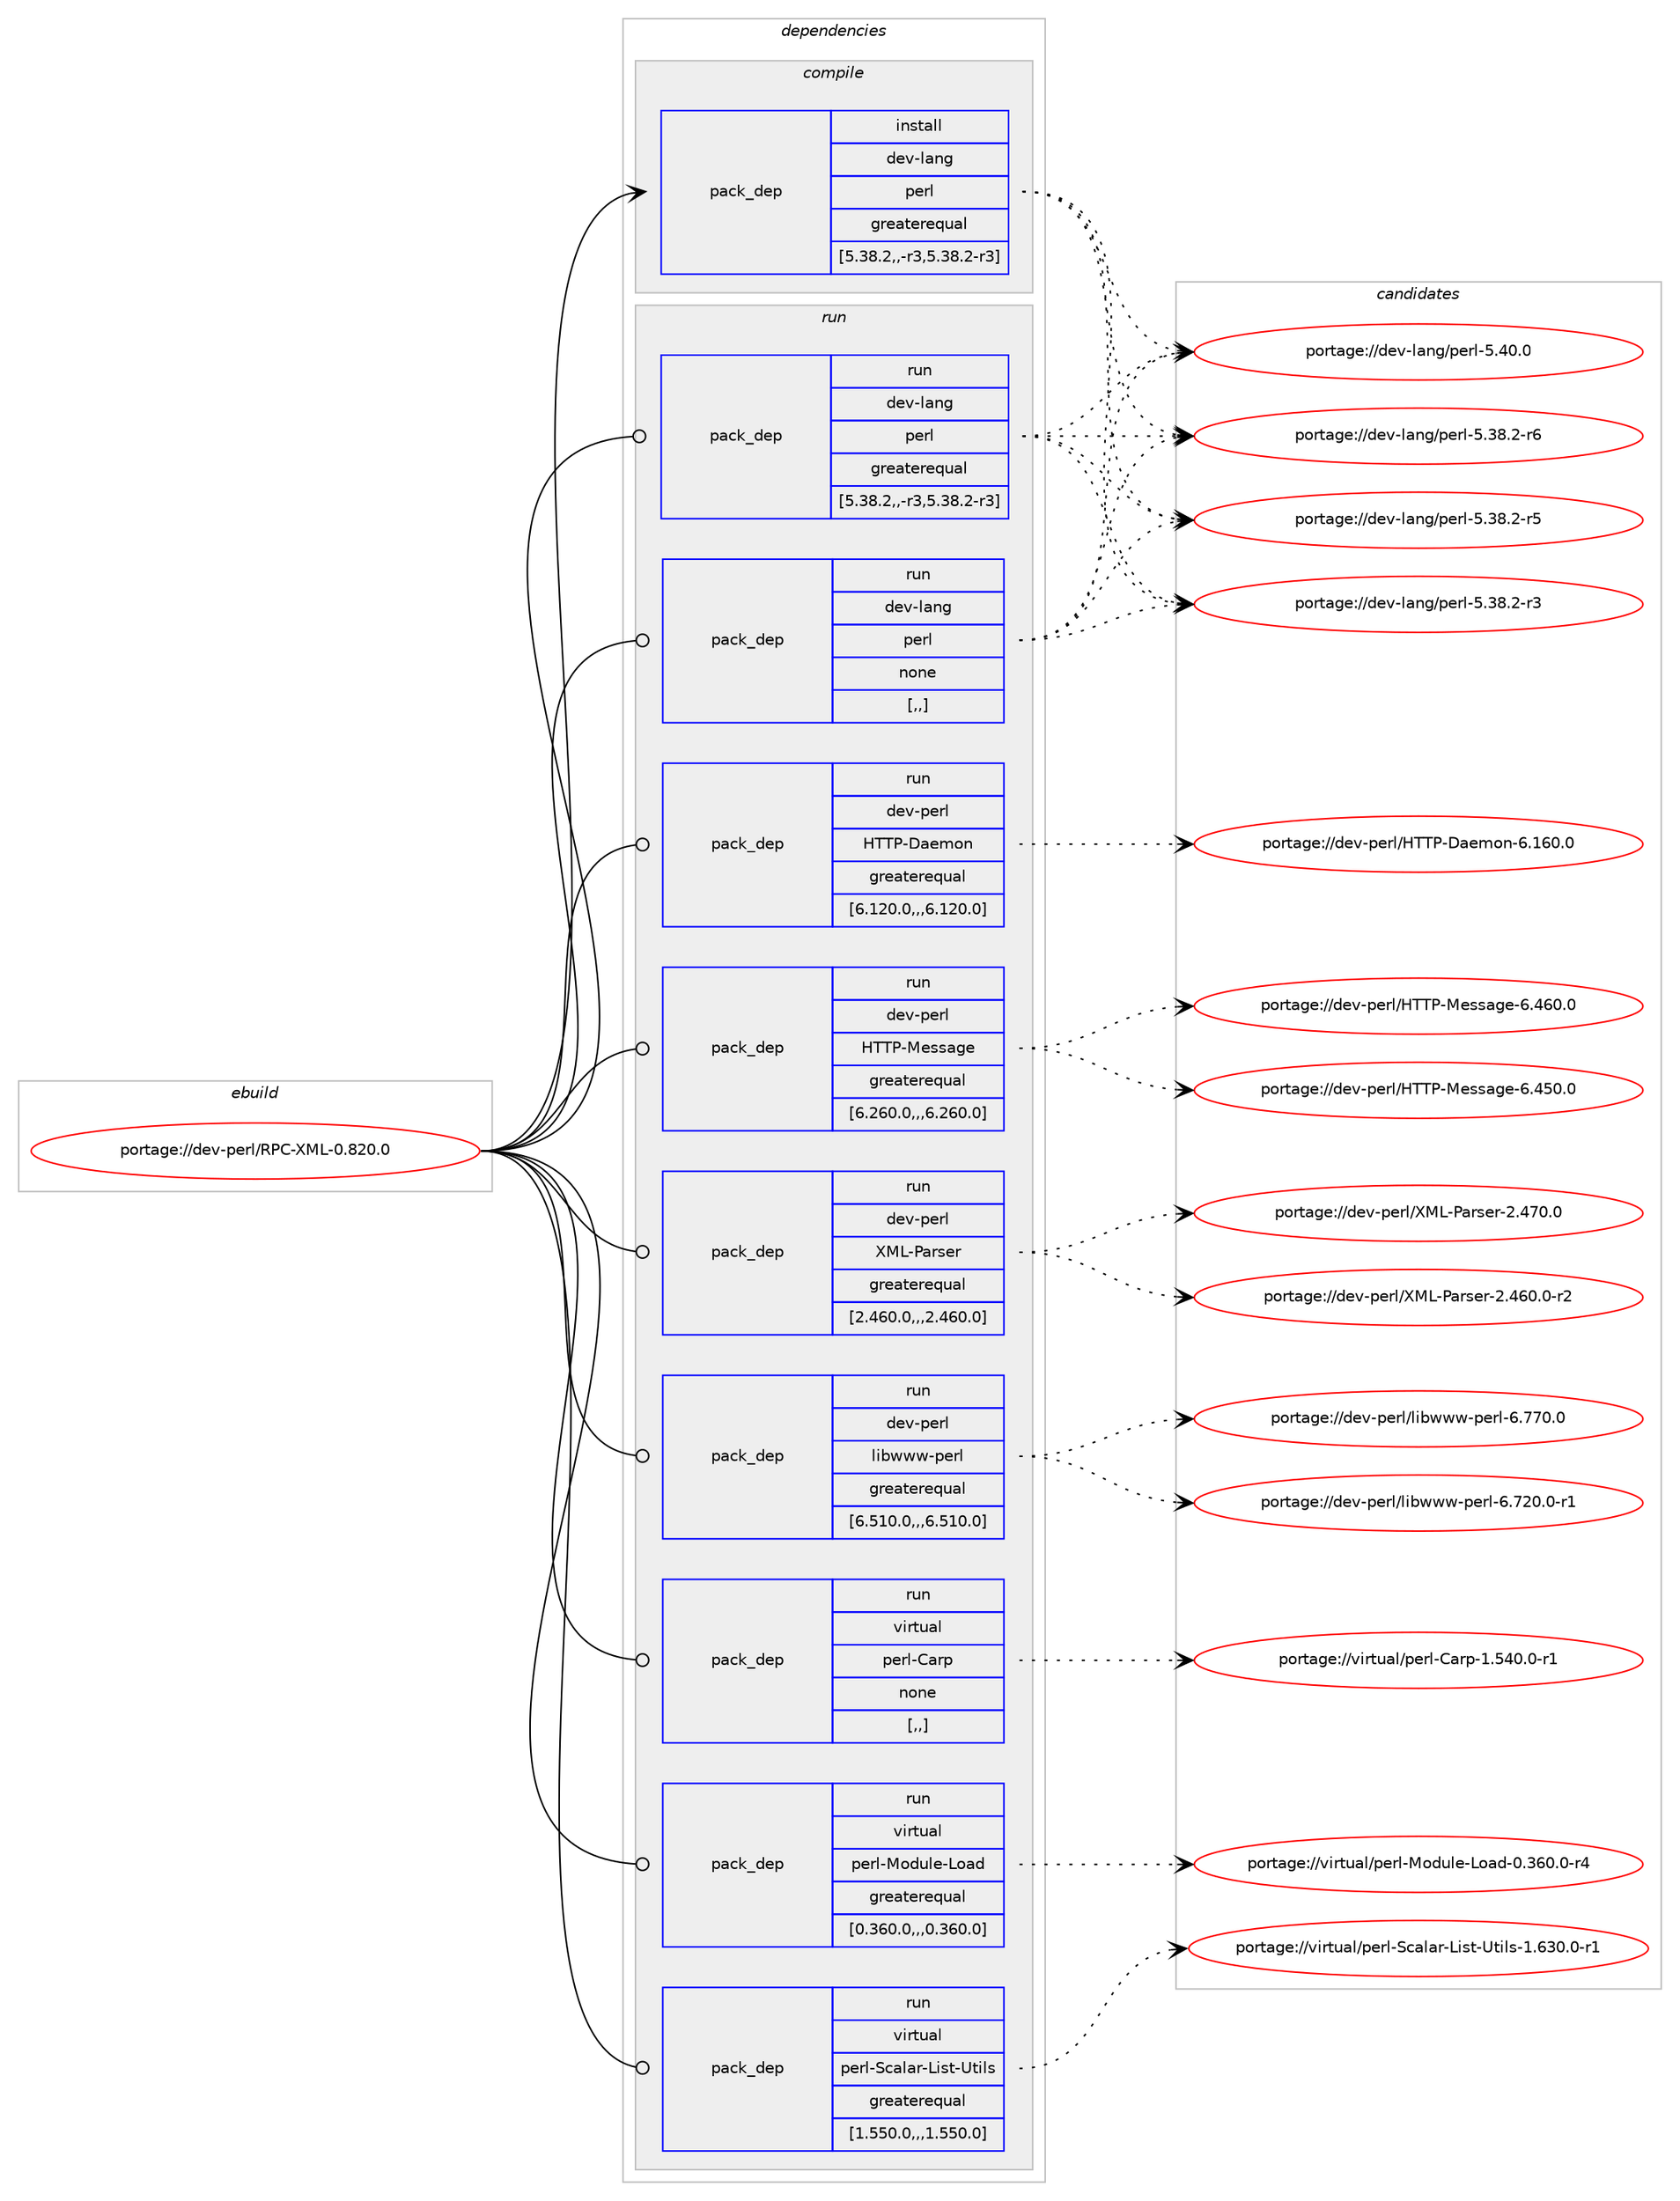 digraph prolog {

# *************
# Graph options
# *************

newrank=true;
concentrate=true;
compound=true;
graph [rankdir=LR,fontname=Helvetica,fontsize=10,ranksep=1.5];#, ranksep=2.5, nodesep=0.2];
edge  [arrowhead=vee];
node  [fontname=Helvetica,fontsize=10];

# **********
# The ebuild
# **********

subgraph cluster_leftcol {
color=gray;
label=<<i>ebuild</i>>;
id [label="portage://dev-perl/RPC-XML-0.820.0", color=red, width=4, href="../dev-perl/RPC-XML-0.820.0.svg"];
}

# ****************
# The dependencies
# ****************

subgraph cluster_midcol {
color=gray;
label=<<i>dependencies</i>>;
subgraph cluster_compile {
fillcolor="#eeeeee";
style=filled;
label=<<i>compile</i>>;
subgraph pack465371 {
dependency630468 [label=<<TABLE BORDER="0" CELLBORDER="1" CELLSPACING="0" CELLPADDING="4" WIDTH="220"><TR><TD ROWSPAN="6" CELLPADDING="30">pack_dep</TD></TR><TR><TD WIDTH="110">install</TD></TR><TR><TD>dev-lang</TD></TR><TR><TD>perl</TD></TR><TR><TD>greaterequal</TD></TR><TR><TD>[5.38.2,,-r3,5.38.2-r3]</TD></TR></TABLE>>, shape=none, color=blue];
}
id:e -> dependency630468:w [weight=20,style="solid",arrowhead="vee"];
}
subgraph cluster_compileandrun {
fillcolor="#eeeeee";
style=filled;
label=<<i>compile and run</i>>;
}
subgraph cluster_run {
fillcolor="#eeeeee";
style=filled;
label=<<i>run</i>>;
subgraph pack465372 {
dependency630469 [label=<<TABLE BORDER="0" CELLBORDER="1" CELLSPACING="0" CELLPADDING="4" WIDTH="220"><TR><TD ROWSPAN="6" CELLPADDING="30">pack_dep</TD></TR><TR><TD WIDTH="110">run</TD></TR><TR><TD>dev-lang</TD></TR><TR><TD>perl</TD></TR><TR><TD>greaterequal</TD></TR><TR><TD>[5.38.2,,-r3,5.38.2-r3]</TD></TR></TABLE>>, shape=none, color=blue];
}
id:e -> dependency630469:w [weight=20,style="solid",arrowhead="odot"];
subgraph pack465373 {
dependency630470 [label=<<TABLE BORDER="0" CELLBORDER="1" CELLSPACING="0" CELLPADDING="4" WIDTH="220"><TR><TD ROWSPAN="6" CELLPADDING="30">pack_dep</TD></TR><TR><TD WIDTH="110">run</TD></TR><TR><TD>dev-lang</TD></TR><TR><TD>perl</TD></TR><TR><TD>none</TD></TR><TR><TD>[,,]</TD></TR></TABLE>>, shape=none, color=blue];
}
id:e -> dependency630470:w [weight=20,style="solid",arrowhead="odot"];
subgraph pack465374 {
dependency630471 [label=<<TABLE BORDER="0" CELLBORDER="1" CELLSPACING="0" CELLPADDING="4" WIDTH="220"><TR><TD ROWSPAN="6" CELLPADDING="30">pack_dep</TD></TR><TR><TD WIDTH="110">run</TD></TR><TR><TD>dev-perl</TD></TR><TR><TD>HTTP-Daemon</TD></TR><TR><TD>greaterequal</TD></TR><TR><TD>[6.120.0,,,6.120.0]</TD></TR></TABLE>>, shape=none, color=blue];
}
id:e -> dependency630471:w [weight=20,style="solid",arrowhead="odot"];
subgraph pack465375 {
dependency630472 [label=<<TABLE BORDER="0" CELLBORDER="1" CELLSPACING="0" CELLPADDING="4" WIDTH="220"><TR><TD ROWSPAN="6" CELLPADDING="30">pack_dep</TD></TR><TR><TD WIDTH="110">run</TD></TR><TR><TD>dev-perl</TD></TR><TR><TD>HTTP-Message</TD></TR><TR><TD>greaterequal</TD></TR><TR><TD>[6.260.0,,,6.260.0]</TD></TR></TABLE>>, shape=none, color=blue];
}
id:e -> dependency630472:w [weight=20,style="solid",arrowhead="odot"];
subgraph pack465376 {
dependency630473 [label=<<TABLE BORDER="0" CELLBORDER="1" CELLSPACING="0" CELLPADDING="4" WIDTH="220"><TR><TD ROWSPAN="6" CELLPADDING="30">pack_dep</TD></TR><TR><TD WIDTH="110">run</TD></TR><TR><TD>dev-perl</TD></TR><TR><TD>XML-Parser</TD></TR><TR><TD>greaterequal</TD></TR><TR><TD>[2.460.0,,,2.460.0]</TD></TR></TABLE>>, shape=none, color=blue];
}
id:e -> dependency630473:w [weight=20,style="solid",arrowhead="odot"];
subgraph pack465377 {
dependency630474 [label=<<TABLE BORDER="0" CELLBORDER="1" CELLSPACING="0" CELLPADDING="4" WIDTH="220"><TR><TD ROWSPAN="6" CELLPADDING="30">pack_dep</TD></TR><TR><TD WIDTH="110">run</TD></TR><TR><TD>dev-perl</TD></TR><TR><TD>libwww-perl</TD></TR><TR><TD>greaterequal</TD></TR><TR><TD>[6.510.0,,,6.510.0]</TD></TR></TABLE>>, shape=none, color=blue];
}
id:e -> dependency630474:w [weight=20,style="solid",arrowhead="odot"];
subgraph pack465378 {
dependency630475 [label=<<TABLE BORDER="0" CELLBORDER="1" CELLSPACING="0" CELLPADDING="4" WIDTH="220"><TR><TD ROWSPAN="6" CELLPADDING="30">pack_dep</TD></TR><TR><TD WIDTH="110">run</TD></TR><TR><TD>virtual</TD></TR><TR><TD>perl-Carp</TD></TR><TR><TD>none</TD></TR><TR><TD>[,,]</TD></TR></TABLE>>, shape=none, color=blue];
}
id:e -> dependency630475:w [weight=20,style="solid",arrowhead="odot"];
subgraph pack465379 {
dependency630476 [label=<<TABLE BORDER="0" CELLBORDER="1" CELLSPACING="0" CELLPADDING="4" WIDTH="220"><TR><TD ROWSPAN="6" CELLPADDING="30">pack_dep</TD></TR><TR><TD WIDTH="110">run</TD></TR><TR><TD>virtual</TD></TR><TR><TD>perl-Module-Load</TD></TR><TR><TD>greaterequal</TD></TR><TR><TD>[0.360.0,,,0.360.0]</TD></TR></TABLE>>, shape=none, color=blue];
}
id:e -> dependency630476:w [weight=20,style="solid",arrowhead="odot"];
subgraph pack465380 {
dependency630477 [label=<<TABLE BORDER="0" CELLBORDER="1" CELLSPACING="0" CELLPADDING="4" WIDTH="220"><TR><TD ROWSPAN="6" CELLPADDING="30">pack_dep</TD></TR><TR><TD WIDTH="110">run</TD></TR><TR><TD>virtual</TD></TR><TR><TD>perl-Scalar-List-Utils</TD></TR><TR><TD>greaterequal</TD></TR><TR><TD>[1.550.0,,,1.550.0]</TD></TR></TABLE>>, shape=none, color=blue];
}
id:e -> dependency630477:w [weight=20,style="solid",arrowhead="odot"];
}
}

# **************
# The candidates
# **************

subgraph cluster_choices {
rank=same;
color=gray;
label=<<i>candidates</i>>;

subgraph choice465371 {
color=black;
nodesep=1;
choice10010111845108971101034711210111410845534652484648 [label="portage://dev-lang/perl-5.40.0", color=red, width=4,href="../dev-lang/perl-5.40.0.svg"];
choice100101118451089711010347112101114108455346515646504511454 [label="portage://dev-lang/perl-5.38.2-r6", color=red, width=4,href="../dev-lang/perl-5.38.2-r6.svg"];
choice100101118451089711010347112101114108455346515646504511453 [label="portage://dev-lang/perl-5.38.2-r5", color=red, width=4,href="../dev-lang/perl-5.38.2-r5.svg"];
choice100101118451089711010347112101114108455346515646504511451 [label="portage://dev-lang/perl-5.38.2-r3", color=red, width=4,href="../dev-lang/perl-5.38.2-r3.svg"];
dependency630468:e -> choice10010111845108971101034711210111410845534652484648:w [style=dotted,weight="100"];
dependency630468:e -> choice100101118451089711010347112101114108455346515646504511454:w [style=dotted,weight="100"];
dependency630468:e -> choice100101118451089711010347112101114108455346515646504511453:w [style=dotted,weight="100"];
dependency630468:e -> choice100101118451089711010347112101114108455346515646504511451:w [style=dotted,weight="100"];
}
subgraph choice465372 {
color=black;
nodesep=1;
choice10010111845108971101034711210111410845534652484648 [label="portage://dev-lang/perl-5.40.0", color=red, width=4,href="../dev-lang/perl-5.40.0.svg"];
choice100101118451089711010347112101114108455346515646504511454 [label="portage://dev-lang/perl-5.38.2-r6", color=red, width=4,href="../dev-lang/perl-5.38.2-r6.svg"];
choice100101118451089711010347112101114108455346515646504511453 [label="portage://dev-lang/perl-5.38.2-r5", color=red, width=4,href="../dev-lang/perl-5.38.2-r5.svg"];
choice100101118451089711010347112101114108455346515646504511451 [label="portage://dev-lang/perl-5.38.2-r3", color=red, width=4,href="../dev-lang/perl-5.38.2-r3.svg"];
dependency630469:e -> choice10010111845108971101034711210111410845534652484648:w [style=dotted,weight="100"];
dependency630469:e -> choice100101118451089711010347112101114108455346515646504511454:w [style=dotted,weight="100"];
dependency630469:e -> choice100101118451089711010347112101114108455346515646504511453:w [style=dotted,weight="100"];
dependency630469:e -> choice100101118451089711010347112101114108455346515646504511451:w [style=dotted,weight="100"];
}
subgraph choice465373 {
color=black;
nodesep=1;
choice10010111845108971101034711210111410845534652484648 [label="portage://dev-lang/perl-5.40.0", color=red, width=4,href="../dev-lang/perl-5.40.0.svg"];
choice100101118451089711010347112101114108455346515646504511454 [label="portage://dev-lang/perl-5.38.2-r6", color=red, width=4,href="../dev-lang/perl-5.38.2-r6.svg"];
choice100101118451089711010347112101114108455346515646504511453 [label="portage://dev-lang/perl-5.38.2-r5", color=red, width=4,href="../dev-lang/perl-5.38.2-r5.svg"];
choice100101118451089711010347112101114108455346515646504511451 [label="portage://dev-lang/perl-5.38.2-r3", color=red, width=4,href="../dev-lang/perl-5.38.2-r3.svg"];
dependency630470:e -> choice10010111845108971101034711210111410845534652484648:w [style=dotted,weight="100"];
dependency630470:e -> choice100101118451089711010347112101114108455346515646504511454:w [style=dotted,weight="100"];
dependency630470:e -> choice100101118451089711010347112101114108455346515646504511453:w [style=dotted,weight="100"];
dependency630470:e -> choice100101118451089711010347112101114108455346515646504511451:w [style=dotted,weight="100"];
}
subgraph choice465374 {
color=black;
nodesep=1;
choice1001011184511210111410847728484804568971011091111104554464954484648 [label="portage://dev-perl/HTTP-Daemon-6.160.0", color=red, width=4,href="../dev-perl/HTTP-Daemon-6.160.0.svg"];
dependency630471:e -> choice1001011184511210111410847728484804568971011091111104554464954484648:w [style=dotted,weight="100"];
}
subgraph choice465375 {
color=black;
nodesep=1;
choice1001011184511210111410847728484804577101115115971031014554465254484648 [label="portage://dev-perl/HTTP-Message-6.460.0", color=red, width=4,href="../dev-perl/HTTP-Message-6.460.0.svg"];
choice1001011184511210111410847728484804577101115115971031014554465253484648 [label="portage://dev-perl/HTTP-Message-6.450.0", color=red, width=4,href="../dev-perl/HTTP-Message-6.450.0.svg"];
dependency630472:e -> choice1001011184511210111410847728484804577101115115971031014554465254484648:w [style=dotted,weight="100"];
dependency630472:e -> choice1001011184511210111410847728484804577101115115971031014554465253484648:w [style=dotted,weight="100"];
}
subgraph choice465376 {
color=black;
nodesep=1;
choice10010111845112101114108478877764580971141151011144550465255484648 [label="portage://dev-perl/XML-Parser-2.470.0", color=red, width=4,href="../dev-perl/XML-Parser-2.470.0.svg"];
choice100101118451121011141084788777645809711411510111445504652544846484511450 [label="portage://dev-perl/XML-Parser-2.460.0-r2", color=red, width=4,href="../dev-perl/XML-Parser-2.460.0-r2.svg"];
dependency630473:e -> choice10010111845112101114108478877764580971141151011144550465255484648:w [style=dotted,weight="100"];
dependency630473:e -> choice100101118451121011141084788777645809711411510111445504652544846484511450:w [style=dotted,weight="100"];
}
subgraph choice465377 {
color=black;
nodesep=1;
choice100101118451121011141084710810598119119119451121011141084554465555484648 [label="portage://dev-perl/libwww-perl-6.770.0", color=red, width=4,href="../dev-perl/libwww-perl-6.770.0.svg"];
choice1001011184511210111410847108105981191191194511210111410845544655504846484511449 [label="portage://dev-perl/libwww-perl-6.720.0-r1", color=red, width=4,href="../dev-perl/libwww-perl-6.720.0-r1.svg"];
dependency630474:e -> choice100101118451121011141084710810598119119119451121011141084554465555484648:w [style=dotted,weight="100"];
dependency630474:e -> choice1001011184511210111410847108105981191191194511210111410845544655504846484511449:w [style=dotted,weight="100"];
}
subgraph choice465378 {
color=black;
nodesep=1;
choice118105114116117971084711210111410845679711411245494653524846484511449 [label="portage://virtual/perl-Carp-1.540.0-r1", color=red, width=4,href="../virtual/perl-Carp-1.540.0-r1.svg"];
dependency630475:e -> choice118105114116117971084711210111410845679711411245494653524846484511449:w [style=dotted,weight="100"];
}
subgraph choice465379 {
color=black;
nodesep=1;
choice1181051141161179710847112101114108457711110011710810145761119710045484651544846484511452 [label="portage://virtual/perl-Module-Load-0.360.0-r4", color=red, width=4,href="../virtual/perl-Module-Load-0.360.0-r4.svg"];
dependency630476:e -> choice1181051141161179710847112101114108457711110011710810145761119710045484651544846484511452:w [style=dotted,weight="100"];
}
subgraph choice465380 {
color=black;
nodesep=1;
choice118105114116117971084711210111410845839997108971144576105115116458511610510811545494654514846484511449 [label="portage://virtual/perl-Scalar-List-Utils-1.630.0-r1", color=red, width=4,href="../virtual/perl-Scalar-List-Utils-1.630.0-r1.svg"];
dependency630477:e -> choice118105114116117971084711210111410845839997108971144576105115116458511610510811545494654514846484511449:w [style=dotted,weight="100"];
}
}

}
